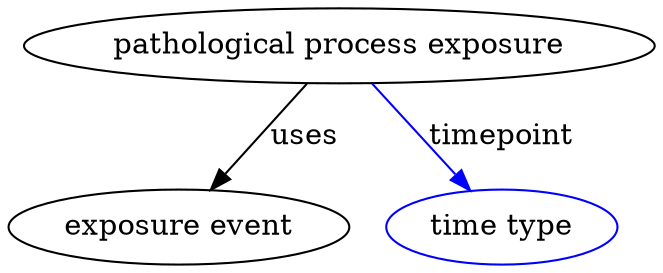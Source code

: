 digraph {
	graph [bb="0,0,243.68,123"];
	node [label="\N"];
	"pathological process exposure"	[height=0.5,
		label="pathological process exposure",
		pos="126.69,105",
		width=3.2497];
	"exposure event"	[height=0.5,
		pos="63.694,18",
		width=1.7693];
	"pathological process exposure" -> "exposure event"	[label=uses,
		lp="111.69,61.5",
		pos="e,76.209,35.885 113.95,86.799 104.83,74.506 92.432,57.774 82.229,44.007"];
	timepoint	[color=blue,
		height=0.5,
		label="time type",
		pos="189.69,18",
		width=1.2277];
	"pathological process exposure" -> timepoint	[color=blue,
		label=timepoint,
		lp="188.19,61.5",
		pos="e,177.39,35.597 139.44,86.799 148.61,74.426 161.12,57.555 171.36,43.738",
		style=solid];
}
